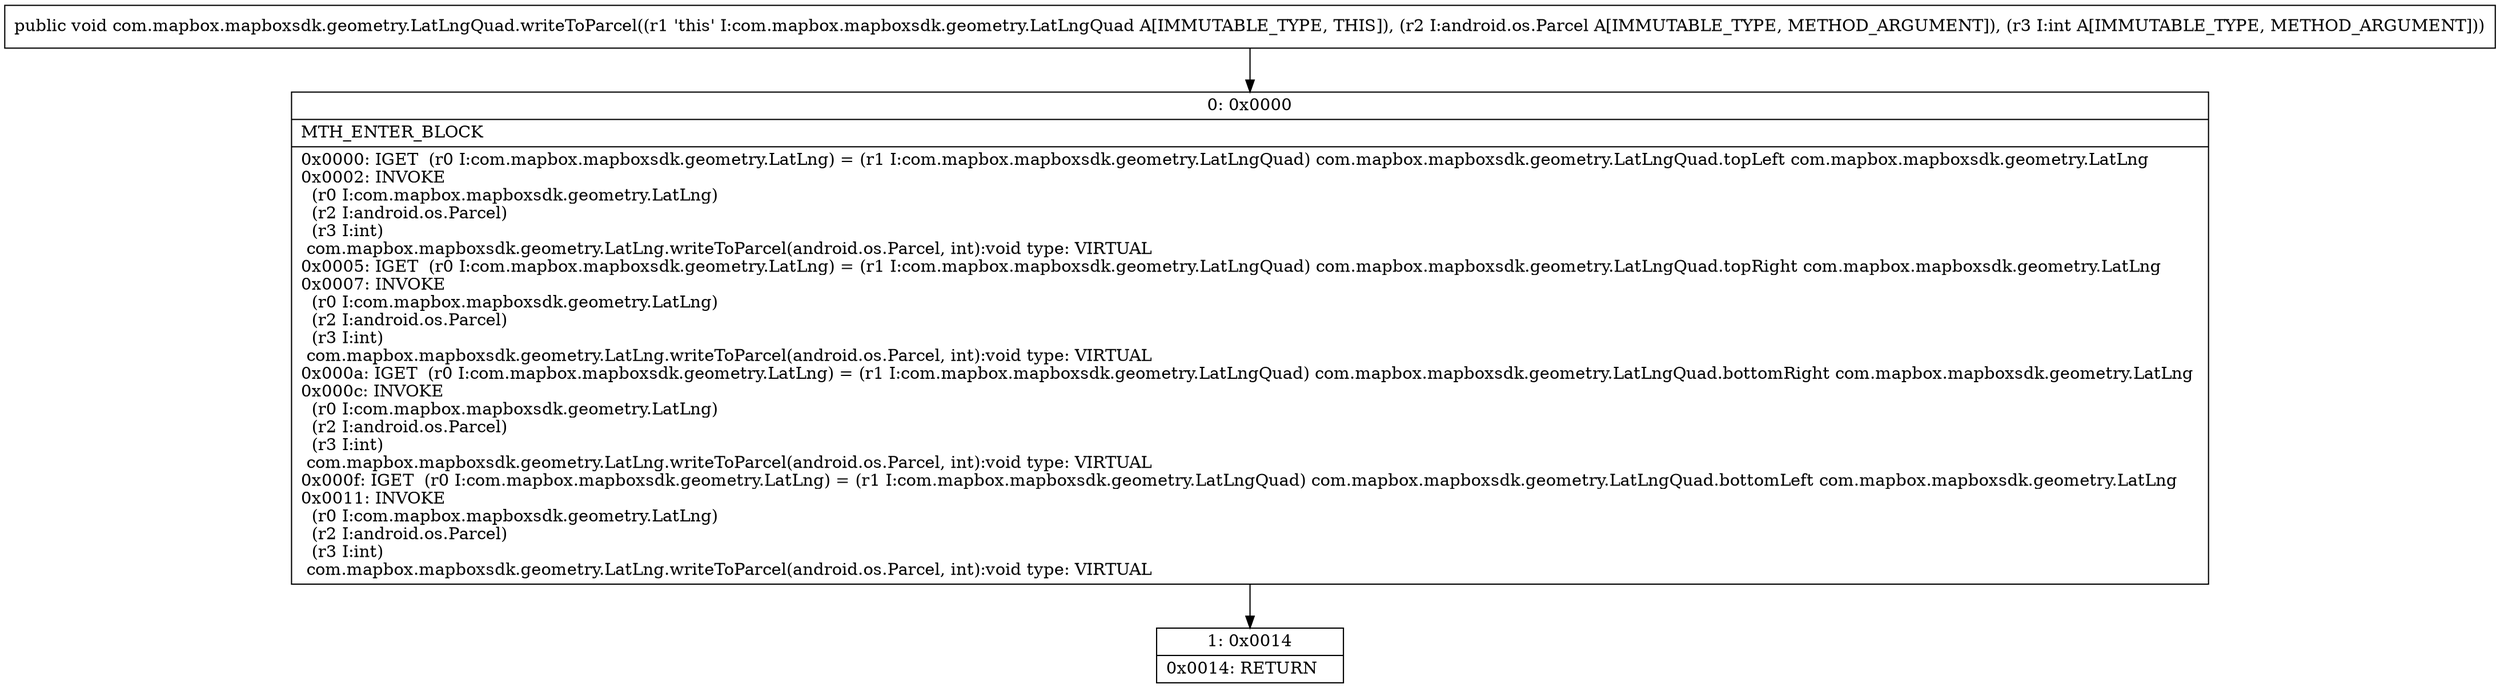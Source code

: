 digraph "CFG forcom.mapbox.mapboxsdk.geometry.LatLngQuad.writeToParcel(Landroid\/os\/Parcel;I)V" {
Node_0 [shape=record,label="{0\:\ 0x0000|MTH_ENTER_BLOCK\l|0x0000: IGET  (r0 I:com.mapbox.mapboxsdk.geometry.LatLng) = (r1 I:com.mapbox.mapboxsdk.geometry.LatLngQuad) com.mapbox.mapboxsdk.geometry.LatLngQuad.topLeft com.mapbox.mapboxsdk.geometry.LatLng \l0x0002: INVOKE  \l  (r0 I:com.mapbox.mapboxsdk.geometry.LatLng)\l  (r2 I:android.os.Parcel)\l  (r3 I:int)\l com.mapbox.mapboxsdk.geometry.LatLng.writeToParcel(android.os.Parcel, int):void type: VIRTUAL \l0x0005: IGET  (r0 I:com.mapbox.mapboxsdk.geometry.LatLng) = (r1 I:com.mapbox.mapboxsdk.geometry.LatLngQuad) com.mapbox.mapboxsdk.geometry.LatLngQuad.topRight com.mapbox.mapboxsdk.geometry.LatLng \l0x0007: INVOKE  \l  (r0 I:com.mapbox.mapboxsdk.geometry.LatLng)\l  (r2 I:android.os.Parcel)\l  (r3 I:int)\l com.mapbox.mapboxsdk.geometry.LatLng.writeToParcel(android.os.Parcel, int):void type: VIRTUAL \l0x000a: IGET  (r0 I:com.mapbox.mapboxsdk.geometry.LatLng) = (r1 I:com.mapbox.mapboxsdk.geometry.LatLngQuad) com.mapbox.mapboxsdk.geometry.LatLngQuad.bottomRight com.mapbox.mapboxsdk.geometry.LatLng \l0x000c: INVOKE  \l  (r0 I:com.mapbox.mapboxsdk.geometry.LatLng)\l  (r2 I:android.os.Parcel)\l  (r3 I:int)\l com.mapbox.mapboxsdk.geometry.LatLng.writeToParcel(android.os.Parcel, int):void type: VIRTUAL \l0x000f: IGET  (r0 I:com.mapbox.mapboxsdk.geometry.LatLng) = (r1 I:com.mapbox.mapboxsdk.geometry.LatLngQuad) com.mapbox.mapboxsdk.geometry.LatLngQuad.bottomLeft com.mapbox.mapboxsdk.geometry.LatLng \l0x0011: INVOKE  \l  (r0 I:com.mapbox.mapboxsdk.geometry.LatLng)\l  (r2 I:android.os.Parcel)\l  (r3 I:int)\l com.mapbox.mapboxsdk.geometry.LatLng.writeToParcel(android.os.Parcel, int):void type: VIRTUAL \l}"];
Node_1 [shape=record,label="{1\:\ 0x0014|0x0014: RETURN   \l}"];
MethodNode[shape=record,label="{public void com.mapbox.mapboxsdk.geometry.LatLngQuad.writeToParcel((r1 'this' I:com.mapbox.mapboxsdk.geometry.LatLngQuad A[IMMUTABLE_TYPE, THIS]), (r2 I:android.os.Parcel A[IMMUTABLE_TYPE, METHOD_ARGUMENT]), (r3 I:int A[IMMUTABLE_TYPE, METHOD_ARGUMENT])) }"];
MethodNode -> Node_0;
Node_0 -> Node_1;
}

